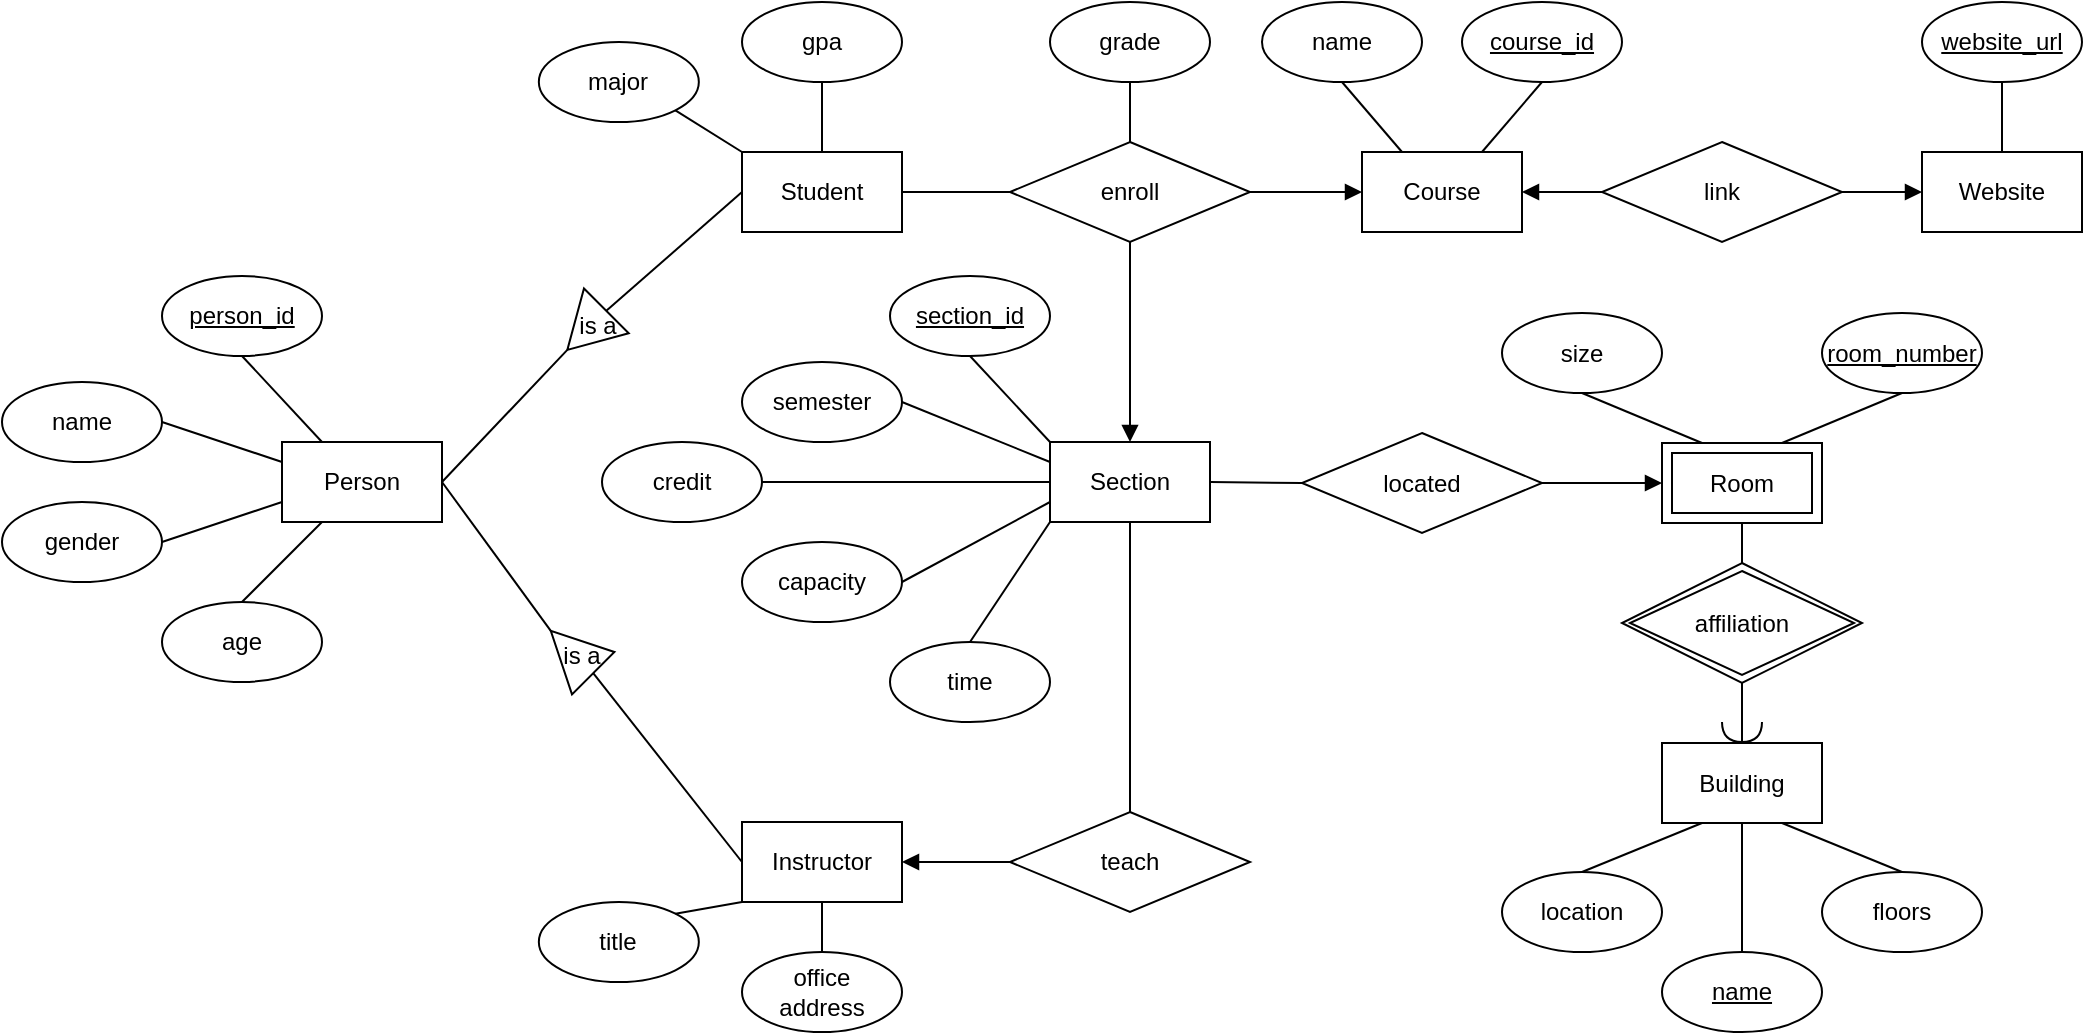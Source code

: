 <mxfile version="21.8.2" type="device">
  <diagram name="第 1 页" id="ddek-g-3Mo4RtmKmKU5W">
    <mxGraphModel dx="1850" dy="652" grid="1" gridSize="10" guides="1" tooltips="1" connect="1" arrows="1" fold="1" page="1" pageScale="1" pageWidth="827" pageHeight="1169" math="0" shadow="0">
      <root>
        <mxCell id="0" />
        <mxCell id="1" parent="0" />
        <mxCell id="HTFbjVCe_8qZXWkOA7UC-1" value="Student" style="rounded=0;whiteSpace=wrap;html=1;" parent="1" vertex="1">
          <mxGeometry x="160" y="145" width="80" height="40" as="geometry" />
        </mxCell>
        <mxCell id="HTFbjVCe_8qZXWkOA7UC-10" value="Instructor" style="rounded=0;whiteSpace=wrap;html=1;" parent="1" vertex="1">
          <mxGeometry x="160" y="480" width="80" height="40" as="geometry" />
        </mxCell>
        <mxCell id="HTFbjVCe_8qZXWkOA7UC-13" value="" style="endArrow=none;html=1;rounded=0;exitX=1;exitY=0.5;exitDx=0;exitDy=0;entryX=0;entryY=0.5;entryDx=0;entryDy=0;" parent="1" source="HTFbjVCe_8qZXWkOA7UC-1" target="aR3hp8k7o6PhgEnkCMsC-13" edge="1">
          <mxGeometry width="50" height="50" relative="1" as="geometry">
            <mxPoint x="440" y="410" as="sourcePoint" />
            <mxPoint x="300" y="165" as="targetPoint" />
          </mxGeometry>
        </mxCell>
        <mxCell id="HTFbjVCe_8qZXWkOA7UC-20" value="Section" style="rounded=0;whiteSpace=wrap;html=1;" parent="1" vertex="1">
          <mxGeometry x="314" y="290" width="80" height="40" as="geometry" />
        </mxCell>
        <mxCell id="HTFbjVCe_8qZXWkOA7UC-21" value="" style="endArrow=none;html=1;rounded=0;exitX=0.5;exitY=0;exitDx=0;exitDy=0;entryX=0.5;entryY=1;entryDx=0;entryDy=0;endFill=0;startArrow=block;startFill=1;" parent="1" source="HTFbjVCe_8qZXWkOA7UC-20" target="aR3hp8k7o6PhgEnkCMsC-13" edge="1">
          <mxGeometry width="50" height="50" relative="1" as="geometry">
            <mxPoint x="404" y="430" as="sourcePoint" />
            <mxPoint x="424" y="165" as="targetPoint" />
          </mxGeometry>
        </mxCell>
        <mxCell id="HTFbjVCe_8qZXWkOA7UC-23" value="Person" style="rounded=0;whiteSpace=wrap;html=1;" parent="1" vertex="1">
          <mxGeometry x="-70" y="290" width="80" height="40" as="geometry" />
        </mxCell>
        <mxCell id="HTFbjVCe_8qZXWkOA7UC-24" value="" style="triangle;whiteSpace=wrap;html=1;rotation=135;" parent="1" vertex="1">
          <mxGeometry x="68.63" y="218.37" width="27.58" height="31.63" as="geometry" />
        </mxCell>
        <mxCell id="HTFbjVCe_8qZXWkOA7UC-25" value="" style="endArrow=none;html=1;rounded=0;entryX=0;entryY=0.5;entryDx=0;entryDy=0;exitX=0;exitY=0.5;exitDx=0;exitDy=0;" parent="1" source="HTFbjVCe_8qZXWkOA7UC-24" target="HTFbjVCe_8qZXWkOA7UC-1" edge="1">
          <mxGeometry width="50" height="50" relative="1" as="geometry">
            <mxPoint x="210" y="370" as="sourcePoint" />
            <mxPoint x="260" y="320" as="targetPoint" />
          </mxGeometry>
        </mxCell>
        <mxCell id="HTFbjVCe_8qZXWkOA7UC-27" value="" style="endArrow=none;html=1;rounded=0;entryX=1;entryY=0.5;entryDx=0;entryDy=0;exitX=1;exitY=0.5;exitDx=0;exitDy=0;" parent="1" source="HTFbjVCe_8qZXWkOA7UC-24" target="HTFbjVCe_8qZXWkOA7UC-23" edge="1">
          <mxGeometry width="50" height="50" relative="1" as="geometry">
            <mxPoint x="126" y="303" as="sourcePoint" />
            <mxPoint x="180" y="290" as="targetPoint" />
          </mxGeometry>
        </mxCell>
        <mxCell id="HTFbjVCe_8qZXWkOA7UC-28" value="" style="triangle;whiteSpace=wrap;html=1;rotation=-135;" parent="1" vertex="1">
          <mxGeometry x="60.0" y="380" width="30" height="30" as="geometry" />
        </mxCell>
        <mxCell id="HTFbjVCe_8qZXWkOA7UC-29" value="" style="endArrow=none;html=1;rounded=0;entryX=0;entryY=0.5;entryDx=0;entryDy=0;exitX=0;exitY=0.5;exitDx=0;exitDy=0;" parent="1" source="HTFbjVCe_8qZXWkOA7UC-28" target="HTFbjVCe_8qZXWkOA7UC-10" edge="1">
          <mxGeometry width="50" height="50" relative="1" as="geometry">
            <mxPoint x="210" y="425" as="sourcePoint" />
            <mxPoint x="160" y="415" as="targetPoint" />
          </mxGeometry>
        </mxCell>
        <mxCell id="HTFbjVCe_8qZXWkOA7UC-30" value="" style="endArrow=none;html=1;rounded=0;entryX=1;entryY=0.5;entryDx=0;entryDy=0;exitX=1;exitY=0.5;exitDx=0;exitDy=0;" parent="1" source="HTFbjVCe_8qZXWkOA7UC-28" target="HTFbjVCe_8qZXWkOA7UC-23" edge="1">
          <mxGeometry width="50" height="50" relative="1" as="geometry">
            <mxPoint x="126" y="358" as="sourcePoint" />
            <mxPoint x="10" y="365" as="targetPoint" />
          </mxGeometry>
        </mxCell>
        <mxCell id="aR3hp8k7o6PhgEnkCMsC-1" value="name" style="ellipse;whiteSpace=wrap;html=1;" parent="1" vertex="1">
          <mxGeometry x="-210" y="260" width="80" height="40" as="geometry" />
        </mxCell>
        <mxCell id="aR3hp8k7o6PhgEnkCMsC-2" value="gender" style="ellipse;whiteSpace=wrap;html=1;" parent="1" vertex="1">
          <mxGeometry x="-210" y="320" width="80" height="40" as="geometry" />
        </mxCell>
        <mxCell id="aR3hp8k7o6PhgEnkCMsC-3" value="age" style="ellipse;whiteSpace=wrap;html=1;" parent="1" vertex="1">
          <mxGeometry x="-130" y="370" width="80" height="40" as="geometry" />
        </mxCell>
        <mxCell id="aR3hp8k7o6PhgEnkCMsC-5" value="" style="endArrow=none;html=1;rounded=0;entryX=1;entryY=0.5;entryDx=0;entryDy=0;exitX=0;exitY=0.25;exitDx=0;exitDy=0;" parent="1" source="HTFbjVCe_8qZXWkOA7UC-23" target="aR3hp8k7o6PhgEnkCMsC-1" edge="1">
          <mxGeometry width="50" height="50" relative="1" as="geometry">
            <mxPoint x="190" y="320" as="sourcePoint" />
            <mxPoint x="240" y="270" as="targetPoint" />
          </mxGeometry>
        </mxCell>
        <mxCell id="aR3hp8k7o6PhgEnkCMsC-6" value="" style="endArrow=none;html=1;rounded=0;entryX=1;entryY=0.5;entryDx=0;entryDy=0;exitX=0;exitY=0.75;exitDx=0;exitDy=0;" parent="1" source="HTFbjVCe_8qZXWkOA7UC-23" target="aR3hp8k7o6PhgEnkCMsC-2" edge="1">
          <mxGeometry width="50" height="50" relative="1" as="geometry">
            <mxPoint x="190" y="320" as="sourcePoint" />
            <mxPoint x="240" y="270" as="targetPoint" />
          </mxGeometry>
        </mxCell>
        <mxCell id="aR3hp8k7o6PhgEnkCMsC-7" value="" style="endArrow=none;html=1;rounded=0;exitX=0.25;exitY=1;exitDx=0;exitDy=0;entryX=0.5;entryY=0;entryDx=0;entryDy=0;" parent="1" source="HTFbjVCe_8qZXWkOA7UC-23" target="aR3hp8k7o6PhgEnkCMsC-3" edge="1">
          <mxGeometry width="50" height="50" relative="1" as="geometry">
            <mxPoint x="190" y="320" as="sourcePoint" />
            <mxPoint x="240" y="270" as="targetPoint" />
          </mxGeometry>
        </mxCell>
        <mxCell id="aR3hp8k7o6PhgEnkCMsC-12" value="grade" style="ellipse;whiteSpace=wrap;html=1;" parent="1" vertex="1">
          <mxGeometry x="314" y="70" width="80" height="40" as="geometry" />
        </mxCell>
        <mxCell id="aR3hp8k7o6PhgEnkCMsC-13" value="enroll" style="shape=rhombus;perimeter=rhombusPerimeter;whiteSpace=wrap;html=1;align=center;" parent="1" vertex="1">
          <mxGeometry x="294" y="140" width="120" height="50" as="geometry" />
        </mxCell>
        <mxCell id="aR3hp8k7o6PhgEnkCMsC-14" value="" style="endArrow=none;html=1;rounded=0;exitX=0.5;exitY=1;exitDx=0;exitDy=0;entryX=0.5;entryY=0;entryDx=0;entryDy=0;" parent="1" source="aR3hp8k7o6PhgEnkCMsC-12" target="aR3hp8k7o6PhgEnkCMsC-13" edge="1">
          <mxGeometry width="50" height="50" relative="1" as="geometry">
            <mxPoint x="324" y="330" as="sourcePoint" />
            <mxPoint x="374" y="140" as="targetPoint" />
          </mxGeometry>
        </mxCell>
        <mxCell id="aR3hp8k7o6PhgEnkCMsC-16" value="Building" style="rounded=0;whiteSpace=wrap;html=1;" parent="1" vertex="1">
          <mxGeometry x="620" y="440.5" width="80" height="40" as="geometry" />
        </mxCell>
        <mxCell id="aR3hp8k7o6PhgEnkCMsC-20" value="affiliation" style="shape=rhombus;double=1;perimeter=rhombusPerimeter;whiteSpace=wrap;html=1;align=center;" parent="1" vertex="1">
          <mxGeometry x="600" y="350.5" width="120" height="60" as="geometry" />
        </mxCell>
        <mxCell id="aR3hp8k7o6PhgEnkCMsC-21" value="room_number" style="ellipse;whiteSpace=wrap;html=1;fontStyle=4" parent="1" vertex="1">
          <mxGeometry x="700" y="225.5" width="80" height="40" as="geometry" />
        </mxCell>
        <mxCell id="aR3hp8k7o6PhgEnkCMsC-22" value="size" style="ellipse;whiteSpace=wrap;html=1;" parent="1" vertex="1">
          <mxGeometry x="540" y="225.5" width="80" height="40" as="geometry" />
        </mxCell>
        <mxCell id="aR3hp8k7o6PhgEnkCMsC-23" value="Room" style="shape=ext;margin=3;double=1;whiteSpace=wrap;html=1;align=center;" parent="1" vertex="1">
          <mxGeometry x="620" y="290.5" width="80" height="40" as="geometry" />
        </mxCell>
        <mxCell id="aR3hp8k7o6PhgEnkCMsC-24" value="" style="endArrow=none;html=1;rounded=0;entryX=0.5;entryY=1;entryDx=0;entryDy=0;exitX=0.75;exitY=0;exitDx=0;exitDy=0;" parent="1" source="aR3hp8k7o6PhgEnkCMsC-23" target="aR3hp8k7o6PhgEnkCMsC-21" edge="1">
          <mxGeometry width="50" height="50" relative="1" as="geometry">
            <mxPoint x="580" y="380.5" as="sourcePoint" />
            <mxPoint x="630" y="330.5" as="targetPoint" />
          </mxGeometry>
        </mxCell>
        <mxCell id="aR3hp8k7o6PhgEnkCMsC-25" value="" style="endArrow=none;html=1;rounded=0;entryX=0.5;entryY=1;entryDx=0;entryDy=0;exitX=0.25;exitY=0;exitDx=0;exitDy=0;" parent="1" source="aR3hp8k7o6PhgEnkCMsC-23" target="aR3hp8k7o6PhgEnkCMsC-22" edge="1">
          <mxGeometry width="50" height="50" relative="1" as="geometry">
            <mxPoint x="580" y="380.5" as="sourcePoint" />
            <mxPoint x="630" y="330.5" as="targetPoint" />
          </mxGeometry>
        </mxCell>
        <mxCell id="aR3hp8k7o6PhgEnkCMsC-28" value="located" style="shape=rhombus;perimeter=rhombusPerimeter;whiteSpace=wrap;html=1;align=center;" parent="1" vertex="1">
          <mxGeometry x="440" y="285.5" width="120" height="50" as="geometry" />
        </mxCell>
        <mxCell id="aR3hp8k7o6PhgEnkCMsC-30" value="" style="endArrow=block;html=1;rounded=0;entryX=0;entryY=0.5;entryDx=0;entryDy=0;exitX=1;exitY=0.5;exitDx=0;exitDy=0;endFill=1;" parent="1" source="aR3hp8k7o6PhgEnkCMsC-28" target="aR3hp8k7o6PhgEnkCMsC-23" edge="1">
          <mxGeometry width="50" height="50" relative="1" as="geometry">
            <mxPoint x="560" y="300.5" as="sourcePoint" />
            <mxPoint x="690" y="290.5" as="targetPoint" />
          </mxGeometry>
        </mxCell>
        <mxCell id="aR3hp8k7o6PhgEnkCMsC-31" value="" style="endArrow=none;html=1;rounded=0;exitX=0.5;exitY=1;exitDx=0;exitDy=0;entryX=0.5;entryY=0;entryDx=0;entryDy=0;" parent="1" source="aR3hp8k7o6PhgEnkCMsC-23" target="aR3hp8k7o6PhgEnkCMsC-20" edge="1">
          <mxGeometry width="50" height="50" relative="1" as="geometry">
            <mxPoint x="640" y="340.5" as="sourcePoint" />
            <mxPoint x="690" y="290.5" as="targetPoint" />
          </mxGeometry>
        </mxCell>
        <mxCell id="aR3hp8k7o6PhgEnkCMsC-32" value="" style="endArrow=none;html=1;rounded=0;exitX=0.5;exitY=1;exitDx=0;exitDy=0;entryX=1;entryY=0.5;entryDx=0;entryDy=0;startArrow=none;startFill=0;endFill=0;entryPerimeter=0;" parent="1" source="aR3hp8k7o6PhgEnkCMsC-20" target="r8OluOCh1xsfSbsimUey-13" edge="1">
          <mxGeometry width="50" height="50" relative="1" as="geometry">
            <mxPoint x="640" y="340.5" as="sourcePoint" />
            <mxPoint x="690" y="290.5" as="targetPoint" />
          </mxGeometry>
        </mxCell>
        <mxCell id="aR3hp8k7o6PhgEnkCMsC-33" value="teach" style="shape=rhombus;perimeter=rhombusPerimeter;whiteSpace=wrap;html=1;align=center;" parent="1" vertex="1">
          <mxGeometry x="294" y="475" width="120" height="50" as="geometry" />
        </mxCell>
        <mxCell id="aR3hp8k7o6PhgEnkCMsC-34" value="" style="endArrow=none;html=1;rounded=0;exitX=0.5;exitY=1;exitDx=0;exitDy=0;entryX=0.5;entryY=0;entryDx=0;entryDy=0;startArrow=none;startFill=0;" parent="1" source="HTFbjVCe_8qZXWkOA7UC-20" target="aR3hp8k7o6PhgEnkCMsC-33" edge="1">
          <mxGeometry width="50" height="50" relative="1" as="geometry">
            <mxPoint x="414" y="270" as="sourcePoint" />
            <mxPoint x="464" y="220" as="targetPoint" />
          </mxGeometry>
        </mxCell>
        <mxCell id="aR3hp8k7o6PhgEnkCMsC-35" value="" style="endArrow=none;html=1;rounded=0;exitX=1;exitY=0.5;exitDx=0;exitDy=0;entryX=0;entryY=0.5;entryDx=0;entryDy=0;startArrow=block;startFill=1;" parent="1" source="HTFbjVCe_8qZXWkOA7UC-10" target="aR3hp8k7o6PhgEnkCMsC-33" edge="1">
          <mxGeometry width="50" height="50" relative="1" as="geometry">
            <mxPoint x="390" y="270" as="sourcePoint" />
            <mxPoint x="440" y="220" as="targetPoint" />
          </mxGeometry>
        </mxCell>
        <mxCell id="aR3hp8k7o6PhgEnkCMsC-40" value="" style="endArrow=none;html=1;rounded=0;entryX=0.5;entryY=0;entryDx=0;entryDy=0;exitX=0.25;exitY=1;exitDx=0;exitDy=0;" parent="1" source="aR3hp8k7o6PhgEnkCMsC-16" target="aR3hp8k7o6PhgEnkCMsC-43" edge="1">
          <mxGeometry width="50" height="50" relative="1" as="geometry">
            <mxPoint x="360" y="260.5" as="sourcePoint" />
            <mxPoint x="600" y="100.5" as="targetPoint" />
          </mxGeometry>
        </mxCell>
        <mxCell id="aR3hp8k7o6PhgEnkCMsC-41" value="" style="endArrow=none;html=1;rounded=0;entryX=0.5;entryY=0;entryDx=0;entryDy=0;exitX=0.5;exitY=1;exitDx=0;exitDy=0;" parent="1" source="aR3hp8k7o6PhgEnkCMsC-16" target="aR3hp8k7o6PhgEnkCMsC-42" edge="1">
          <mxGeometry width="50" height="50" relative="1" as="geometry">
            <mxPoint x="360" y="260.5" as="sourcePoint" />
            <mxPoint x="720" y="100.5" as="targetPoint" />
          </mxGeometry>
        </mxCell>
        <mxCell id="aR3hp8k7o6PhgEnkCMsC-42" value="name" style="ellipse;whiteSpace=wrap;html=1;fontStyle=4" parent="1" vertex="1">
          <mxGeometry x="620" y="545" width="80" height="40" as="geometry" />
        </mxCell>
        <mxCell id="aR3hp8k7o6PhgEnkCMsC-43" value="location" style="ellipse;whiteSpace=wrap;html=1;" parent="1" vertex="1">
          <mxGeometry x="540" y="505" width="80" height="40" as="geometry" />
        </mxCell>
        <mxCell id="aR3hp8k7o6PhgEnkCMsC-44" value="major" style="ellipse;whiteSpace=wrap;html=1;fontStyle=0" parent="1" vertex="1">
          <mxGeometry x="58.42" y="90" width="80" height="40" as="geometry" />
        </mxCell>
        <mxCell id="aR3hp8k7o6PhgEnkCMsC-45" value="gpa" style="ellipse;whiteSpace=wrap;html=1;" parent="1" vertex="1">
          <mxGeometry x="160" y="70" width="80" height="40" as="geometry" />
        </mxCell>
        <mxCell id="aR3hp8k7o6PhgEnkCMsC-46" value="" style="endArrow=none;html=1;rounded=0;exitX=0;exitY=0;exitDx=0;exitDy=0;entryX=1;entryY=1;entryDx=0;entryDy=0;" parent="1" source="HTFbjVCe_8qZXWkOA7UC-1" target="aR3hp8k7o6PhgEnkCMsC-44" edge="1">
          <mxGeometry width="50" height="50" relative="1" as="geometry">
            <mxPoint x="300" y="270" as="sourcePoint" />
            <mxPoint x="350" y="220" as="targetPoint" />
          </mxGeometry>
        </mxCell>
        <mxCell id="aR3hp8k7o6PhgEnkCMsC-47" value="" style="endArrow=none;html=1;rounded=0;exitX=0.5;exitY=0;exitDx=0;exitDy=0;entryX=0.5;entryY=1;entryDx=0;entryDy=0;" parent="1" source="HTFbjVCe_8qZXWkOA7UC-1" target="aR3hp8k7o6PhgEnkCMsC-45" edge="1">
          <mxGeometry width="50" height="50" relative="1" as="geometry">
            <mxPoint x="300" y="270" as="sourcePoint" />
            <mxPoint x="350" y="220" as="targetPoint" />
          </mxGeometry>
        </mxCell>
        <mxCell id="aR3hp8k7o6PhgEnkCMsC-48" value="section_id" style="ellipse;whiteSpace=wrap;html=1;fontStyle=4" parent="1" vertex="1">
          <mxGeometry x="234" y="207" width="80" height="40" as="geometry" />
        </mxCell>
        <mxCell id="aR3hp8k7o6PhgEnkCMsC-49" value="semester" style="ellipse;whiteSpace=wrap;html=1;" parent="1" vertex="1">
          <mxGeometry x="160" y="250" width="80" height="40" as="geometry" />
        </mxCell>
        <mxCell id="aR3hp8k7o6PhgEnkCMsC-50" value="credit" style="ellipse;whiteSpace=wrap;html=1;" parent="1" vertex="1">
          <mxGeometry x="90" y="290" width="80" height="40" as="geometry" />
        </mxCell>
        <mxCell id="aR3hp8k7o6PhgEnkCMsC-51" value="capacity" style="ellipse;whiteSpace=wrap;html=1;" parent="1" vertex="1">
          <mxGeometry x="160" y="340" width="80" height="40" as="geometry" />
        </mxCell>
        <mxCell id="aR3hp8k7o6PhgEnkCMsC-52" value="" style="endArrow=none;html=1;rounded=0;exitX=0;exitY=0;exitDx=0;exitDy=0;entryX=0.5;entryY=1;entryDx=0;entryDy=0;" parent="1" source="HTFbjVCe_8qZXWkOA7UC-20" target="aR3hp8k7o6PhgEnkCMsC-48" edge="1">
          <mxGeometry width="50" height="50" relative="1" as="geometry">
            <mxPoint x="300" y="270" as="sourcePoint" />
            <mxPoint x="350" y="220" as="targetPoint" />
          </mxGeometry>
        </mxCell>
        <mxCell id="aR3hp8k7o6PhgEnkCMsC-53" value="" style="endArrow=none;html=1;rounded=0;exitX=0;exitY=0.25;exitDx=0;exitDy=0;entryX=1;entryY=0.5;entryDx=0;entryDy=0;" parent="1" source="HTFbjVCe_8qZXWkOA7UC-20" target="aR3hp8k7o6PhgEnkCMsC-49" edge="1">
          <mxGeometry width="50" height="50" relative="1" as="geometry">
            <mxPoint x="300" y="270" as="sourcePoint" />
            <mxPoint x="350" y="220" as="targetPoint" />
          </mxGeometry>
        </mxCell>
        <mxCell id="aR3hp8k7o6PhgEnkCMsC-54" value="" style="endArrow=none;html=1;rounded=0;exitX=0;exitY=0.5;exitDx=0;exitDy=0;entryX=1;entryY=0.5;entryDx=0;entryDy=0;" parent="1" source="HTFbjVCe_8qZXWkOA7UC-20" target="aR3hp8k7o6PhgEnkCMsC-50" edge="1">
          <mxGeometry width="50" height="50" relative="1" as="geometry">
            <mxPoint x="300" y="270" as="sourcePoint" />
            <mxPoint x="350" y="220" as="targetPoint" />
          </mxGeometry>
        </mxCell>
        <mxCell id="aR3hp8k7o6PhgEnkCMsC-55" value="" style="endArrow=none;html=1;rounded=0;exitX=1;exitY=0.5;exitDx=0;exitDy=0;entryX=0;entryY=0.75;entryDx=0;entryDy=0;" parent="1" source="aR3hp8k7o6PhgEnkCMsC-51" target="HTFbjVCe_8qZXWkOA7UC-20" edge="1">
          <mxGeometry width="50" height="50" relative="1" as="geometry">
            <mxPoint x="300" y="270" as="sourcePoint" />
            <mxPoint x="350" y="220" as="targetPoint" />
          </mxGeometry>
        </mxCell>
        <mxCell id="aR3hp8k7o6PhgEnkCMsC-56" value="office &lt;br&gt;address" style="ellipse;whiteSpace=wrap;html=1;" parent="1" vertex="1">
          <mxGeometry x="160" y="545" width="80" height="40" as="geometry" />
        </mxCell>
        <mxCell id="aR3hp8k7o6PhgEnkCMsC-57" value="title" style="ellipse;whiteSpace=wrap;html=1;fontStyle=0" parent="1" vertex="1">
          <mxGeometry x="58.42" y="520" width="80" height="40" as="geometry" />
        </mxCell>
        <mxCell id="aR3hp8k7o6PhgEnkCMsC-58" value="" style="endArrow=none;html=1;rounded=0;exitX=0.5;exitY=1;exitDx=0;exitDy=0;entryX=0.5;entryY=0;entryDx=0;entryDy=0;" parent="1" source="HTFbjVCe_8qZXWkOA7UC-10" target="aR3hp8k7o6PhgEnkCMsC-56" edge="1">
          <mxGeometry width="50" height="50" relative="1" as="geometry">
            <mxPoint x="240" y="380" as="sourcePoint" />
            <mxPoint x="290" y="330" as="targetPoint" />
          </mxGeometry>
        </mxCell>
        <mxCell id="aR3hp8k7o6PhgEnkCMsC-59" value="" style="endArrow=none;html=1;rounded=0;exitX=0;exitY=1;exitDx=0;exitDy=0;entryX=1;entryY=0;entryDx=0;entryDy=0;" parent="1" source="HTFbjVCe_8qZXWkOA7UC-10" target="aR3hp8k7o6PhgEnkCMsC-57" edge="1">
          <mxGeometry width="50" height="50" relative="1" as="geometry">
            <mxPoint x="240" y="380" as="sourcePoint" />
            <mxPoint x="290" y="330" as="targetPoint" />
          </mxGeometry>
        </mxCell>
        <mxCell id="aR3hp8k7o6PhgEnkCMsC-60" value="time" style="ellipse;whiteSpace=wrap;html=1;" parent="1" vertex="1">
          <mxGeometry x="234" y="390" width="80" height="40" as="geometry" />
        </mxCell>
        <mxCell id="aR3hp8k7o6PhgEnkCMsC-61" value="" style="endArrow=none;html=1;rounded=0;exitX=0;exitY=1;exitDx=0;exitDy=0;entryX=0.5;entryY=0;entryDx=0;entryDy=0;" parent="1" source="HTFbjVCe_8qZXWkOA7UC-20" target="aR3hp8k7o6PhgEnkCMsC-60" edge="1">
          <mxGeometry width="50" height="50" relative="1" as="geometry">
            <mxPoint x="300" y="380" as="sourcePoint" />
            <mxPoint x="350" y="330" as="targetPoint" />
          </mxGeometry>
        </mxCell>
        <mxCell id="aR3hp8k7o6PhgEnkCMsC-62" value="Course" style="rounded=0;whiteSpace=wrap;html=1;" parent="1" vertex="1">
          <mxGeometry x="470" y="145" width="80" height="40" as="geometry" />
        </mxCell>
        <mxCell id="aR3hp8k7o6PhgEnkCMsC-66" value="course_id" style="ellipse;whiteSpace=wrap;html=1;fontStyle=4" parent="1" vertex="1">
          <mxGeometry x="520" y="70" width="80" height="40" as="geometry" />
        </mxCell>
        <mxCell id="aR3hp8k7o6PhgEnkCMsC-67" value="name" style="ellipse;whiteSpace=wrap;html=1;" parent="1" vertex="1">
          <mxGeometry x="420" y="70" width="80" height="40" as="geometry" />
        </mxCell>
        <mxCell id="aR3hp8k7o6PhgEnkCMsC-70" value="" style="endArrow=none;html=1;rounded=0;entryX=0.25;entryY=0;entryDx=0;entryDy=0;exitX=0.5;exitY=1;exitDx=0;exitDy=0;" parent="1" source="aR3hp8k7o6PhgEnkCMsC-67" target="aR3hp8k7o6PhgEnkCMsC-62" edge="1">
          <mxGeometry width="50" height="50" relative="1" as="geometry">
            <mxPoint x="290" y="120" as="sourcePoint" />
            <mxPoint x="340" y="70" as="targetPoint" />
          </mxGeometry>
        </mxCell>
        <mxCell id="aR3hp8k7o6PhgEnkCMsC-71" value="" style="endArrow=none;html=1;rounded=0;entryX=0.75;entryY=0;entryDx=0;entryDy=0;exitX=0.5;exitY=1;exitDx=0;exitDy=0;" parent="1" source="aR3hp8k7o6PhgEnkCMsC-66" target="aR3hp8k7o6PhgEnkCMsC-62" edge="1">
          <mxGeometry width="50" height="50" relative="1" as="geometry">
            <mxPoint x="290" y="120" as="sourcePoint" />
            <mxPoint x="340" y="70" as="targetPoint" />
          </mxGeometry>
        </mxCell>
        <mxCell id="aR3hp8k7o6PhgEnkCMsC-72" value="Website" style="rounded=0;whiteSpace=wrap;html=1;" parent="1" vertex="1">
          <mxGeometry x="750" y="145" width="80" height="40" as="geometry" />
        </mxCell>
        <mxCell id="aR3hp8k7o6PhgEnkCMsC-73" value="link" style="shape=rhombus;perimeter=rhombusPerimeter;whiteSpace=wrap;html=1;align=center;" parent="1" vertex="1">
          <mxGeometry x="590" y="140" width="120" height="50" as="geometry" />
        </mxCell>
        <mxCell id="aR3hp8k7o6PhgEnkCMsC-74" value="" style="endArrow=none;html=1;rounded=0;exitX=0;exitY=0.5;exitDx=0;exitDy=0;entryX=1;entryY=0.5;entryDx=0;entryDy=0;startArrow=block;startFill=1;" parent="1" source="aR3hp8k7o6PhgEnkCMsC-72" target="aR3hp8k7o6PhgEnkCMsC-73" edge="1">
          <mxGeometry width="50" height="50" relative="1" as="geometry">
            <mxPoint x="490" y="-55" as="sourcePoint" />
            <mxPoint x="210" y="-150" as="targetPoint" />
          </mxGeometry>
        </mxCell>
        <mxCell id="aR3hp8k7o6PhgEnkCMsC-75" value="" style="endArrow=none;html=1;rounded=0;exitX=1;exitY=0.5;exitDx=0;exitDy=0;entryX=0;entryY=0.5;entryDx=0;entryDy=0;endFill=0;startArrow=block;startFill=1;" parent="1" source="aR3hp8k7o6PhgEnkCMsC-62" target="aR3hp8k7o6PhgEnkCMsC-73" edge="1">
          <mxGeometry width="50" height="50" relative="1" as="geometry">
            <mxPoint x="160" y="-100" as="sourcePoint" />
            <mxPoint x="210" y="-150" as="targetPoint" />
          </mxGeometry>
        </mxCell>
        <mxCell id="r8OluOCh1xsfSbsimUey-1" value="is a" style="text;html=1;strokeColor=none;fillColor=none;align=center;verticalAlign=middle;whiteSpace=wrap;rounded=0;" vertex="1" parent="1">
          <mxGeometry x="58.42" y="217" width="60" height="30" as="geometry" />
        </mxCell>
        <mxCell id="r8OluOCh1xsfSbsimUey-2" value="is a" style="text;html=1;strokeColor=none;fillColor=none;align=center;verticalAlign=middle;whiteSpace=wrap;rounded=0;" vertex="1" parent="1">
          <mxGeometry x="50.42" y="382" width="60" height="30" as="geometry" />
        </mxCell>
        <mxCell id="r8OluOCh1xsfSbsimUey-5" value="" style="endArrow=block;html=1;rounded=0;exitX=1;exitY=0.5;exitDx=0;exitDy=0;entryX=0;entryY=0.5;entryDx=0;entryDy=0;endFill=1;" edge="1" parent="1" source="aR3hp8k7o6PhgEnkCMsC-13" target="aR3hp8k7o6PhgEnkCMsC-62">
          <mxGeometry width="50" height="50" relative="1" as="geometry">
            <mxPoint x="470" y="270" as="sourcePoint" />
            <mxPoint x="520" y="220" as="targetPoint" />
          </mxGeometry>
        </mxCell>
        <mxCell id="r8OluOCh1xsfSbsimUey-8" value="" style="endArrow=none;html=1;rounded=0;exitX=1;exitY=0.5;exitDx=0;exitDy=0;entryX=0;entryY=0.5;entryDx=0;entryDy=0;" edge="1" parent="1" source="HTFbjVCe_8qZXWkOA7UC-20" target="aR3hp8k7o6PhgEnkCMsC-28">
          <mxGeometry width="50" height="50" relative="1" as="geometry">
            <mxPoint x="600" y="460" as="sourcePoint" />
            <mxPoint x="650" y="410" as="targetPoint" />
          </mxGeometry>
        </mxCell>
        <mxCell id="r8OluOCh1xsfSbsimUey-9" value="&lt;u&gt;person_id&lt;/u&gt;" style="ellipse;whiteSpace=wrap;html=1;" vertex="1" parent="1">
          <mxGeometry x="-130" y="207" width="80" height="40" as="geometry" />
        </mxCell>
        <mxCell id="r8OluOCh1xsfSbsimUey-10" value="" style="endArrow=none;html=1;rounded=0;entryX=0.5;entryY=1;entryDx=0;entryDy=0;exitX=0.25;exitY=0;exitDx=0;exitDy=0;" edge="1" parent="1" source="HTFbjVCe_8qZXWkOA7UC-23" target="r8OluOCh1xsfSbsimUey-9">
          <mxGeometry width="50" height="50" relative="1" as="geometry">
            <mxPoint x="190" y="330" as="sourcePoint" />
            <mxPoint x="240" y="280" as="targetPoint" />
          </mxGeometry>
        </mxCell>
        <mxCell id="r8OluOCh1xsfSbsimUey-11" value="website_url" style="ellipse;whiteSpace=wrap;html=1;fontStyle=4" vertex="1" parent="1">
          <mxGeometry x="750" y="70" width="80" height="40" as="geometry" />
        </mxCell>
        <mxCell id="r8OluOCh1xsfSbsimUey-12" value="" style="endArrow=none;html=1;rounded=0;entryX=0.5;entryY=1;entryDx=0;entryDy=0;exitX=0.5;exitY=0;exitDx=0;exitDy=0;" edge="1" parent="1" source="aR3hp8k7o6PhgEnkCMsC-72" target="r8OluOCh1xsfSbsimUey-11">
          <mxGeometry width="50" height="50" relative="1" as="geometry">
            <mxPoint x="420" y="330" as="sourcePoint" />
            <mxPoint x="470" y="280" as="targetPoint" />
          </mxGeometry>
        </mxCell>
        <mxCell id="r8OluOCh1xsfSbsimUey-13" value="" style="shape=requiredInterface;html=1;verticalLabelPosition=bottom;sketch=0;rotation=90;" vertex="1" parent="1">
          <mxGeometry x="655" y="425" width="10" height="20" as="geometry" />
        </mxCell>
        <mxCell id="r8OluOCh1xsfSbsimUey-15" value="floors" style="ellipse;whiteSpace=wrap;html=1;" vertex="1" parent="1">
          <mxGeometry x="700" y="505" width="80" height="40" as="geometry" />
        </mxCell>
        <mxCell id="r8OluOCh1xsfSbsimUey-16" value="" style="endArrow=none;html=1;rounded=0;entryX=0.75;entryY=1;entryDx=0;entryDy=0;exitX=0.5;exitY=0;exitDx=0;exitDy=0;" edge="1" parent="1" source="r8OluOCh1xsfSbsimUey-15" target="aR3hp8k7o6PhgEnkCMsC-16">
          <mxGeometry width="50" height="50" relative="1" as="geometry">
            <mxPoint x="290" y="420" as="sourcePoint" />
            <mxPoint x="340" y="370" as="targetPoint" />
          </mxGeometry>
        </mxCell>
      </root>
    </mxGraphModel>
  </diagram>
</mxfile>
